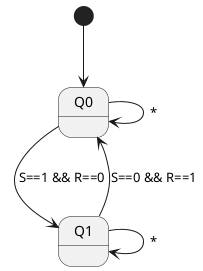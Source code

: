 @startuml
[*] --> Q0

Q0 --> Q1: S==1 && R==0
Q1 --> Q0:  S==0 && R==1

Q0 --> Q0: *
Q1 --> Q1: *
@enduml


Nimmt den S,R Input und setzt den Q0,Q1 Output des FlipFlops
S R -> Q0 Q1
0 0 -> X X Werte bleiben unverändert (speichern)
1 0 -> 1 0 (Setzen auf Q0, S = Set)
0 1 -> 0 1 (Rücksetzen, R = Reset)
1 1 -> 0 0 Werte bleiben unverändert (nicht speicherbar)
